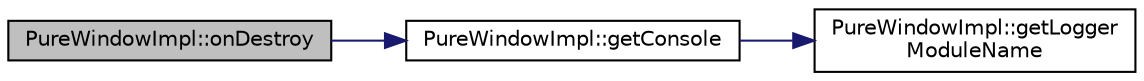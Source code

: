 digraph "PureWindowImpl::onDestroy"
{
 // LATEX_PDF_SIZE
  edge [fontname="Helvetica",fontsize="10",labelfontname="Helvetica",labelfontsize="10"];
  node [fontname="Helvetica",fontsize="10",shape=record];
  rankdir="LR";
  Node1 [label="PureWindowImpl::onDestroy",height=0.2,width=0.4,color="black", fillcolor="grey75", style="filled", fontcolor="black",tooltip=" "];
  Node1 -> Node2 [color="midnightblue",fontsize="10",style="solid",fontname="Helvetica"];
  Node2 [label="PureWindowImpl::getConsole",height=0.2,width=0.4,color="black", fillcolor="white", style="filled",URL="$class_pure_window_impl.html#a65ec9e49320741ceed29454a3ad894f3",tooltip="Returns access to console preset with logger module name as this class."];
  Node2 -> Node3 [color="midnightblue",fontsize="10",style="solid",fontname="Helvetica"];
  Node3 [label="PureWindowImpl::getLogger\lModuleName",height=0.2,width=0.4,color="black", fillcolor="white", style="filled",URL="$class_pure_window_impl.html#a1ed00e8b044917d53908f0322461c755",tooltip="Returns the logger module name of this class."];
}
